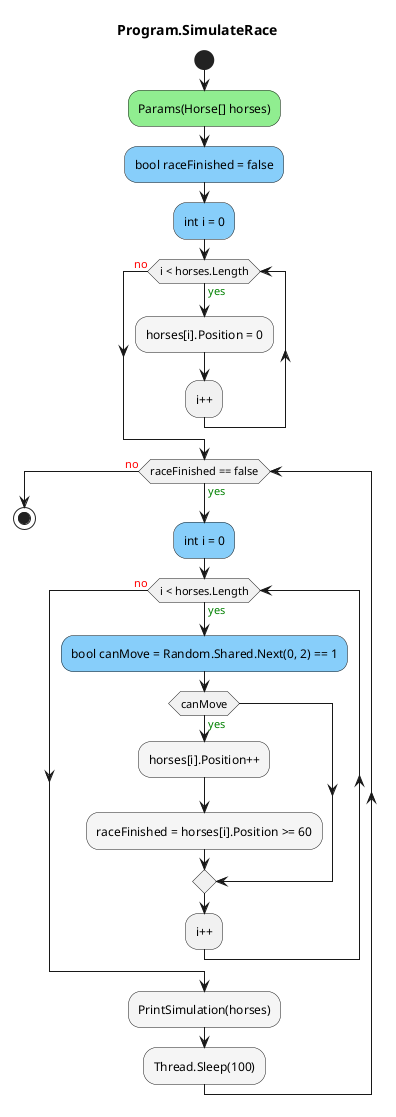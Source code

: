 @startuml Program.SimulateRace
title Program.SimulateRace
start
#LightGreen:Params(Horse[] horses);
#LightSkyBlue:bool raceFinished = false;
#LightSkyBlue:int i = 0;
while (i < horses.Length) is (<color:green>yes)
        #WhiteSmoke:horses[i].Position = 0;
:i++;
endwhile (<color:red>no)
while (raceFinished == false) is (<color:green>yes)
        #LightSkyBlue:int i = 0;
        while (i < horses.Length) is (<color:green>yes)
                #LightSkyBlue:bool canMove = Random.Shared.Next(0, 2) == 1;
                if (canMove) then (<color:green>yes)
                        #WhiteSmoke:horses[i].Position++;
                        #WhiteSmoke:raceFinished = horses[i].Position >= 60;
                endif
        :i++;
        endwhile (<color:red>no)
        #WhiteSmoke:PrintSimulation(horses);
        #WhiteSmoke:Thread.Sleep(100);
endwhile (<color:red>no)
stop
@enduml
